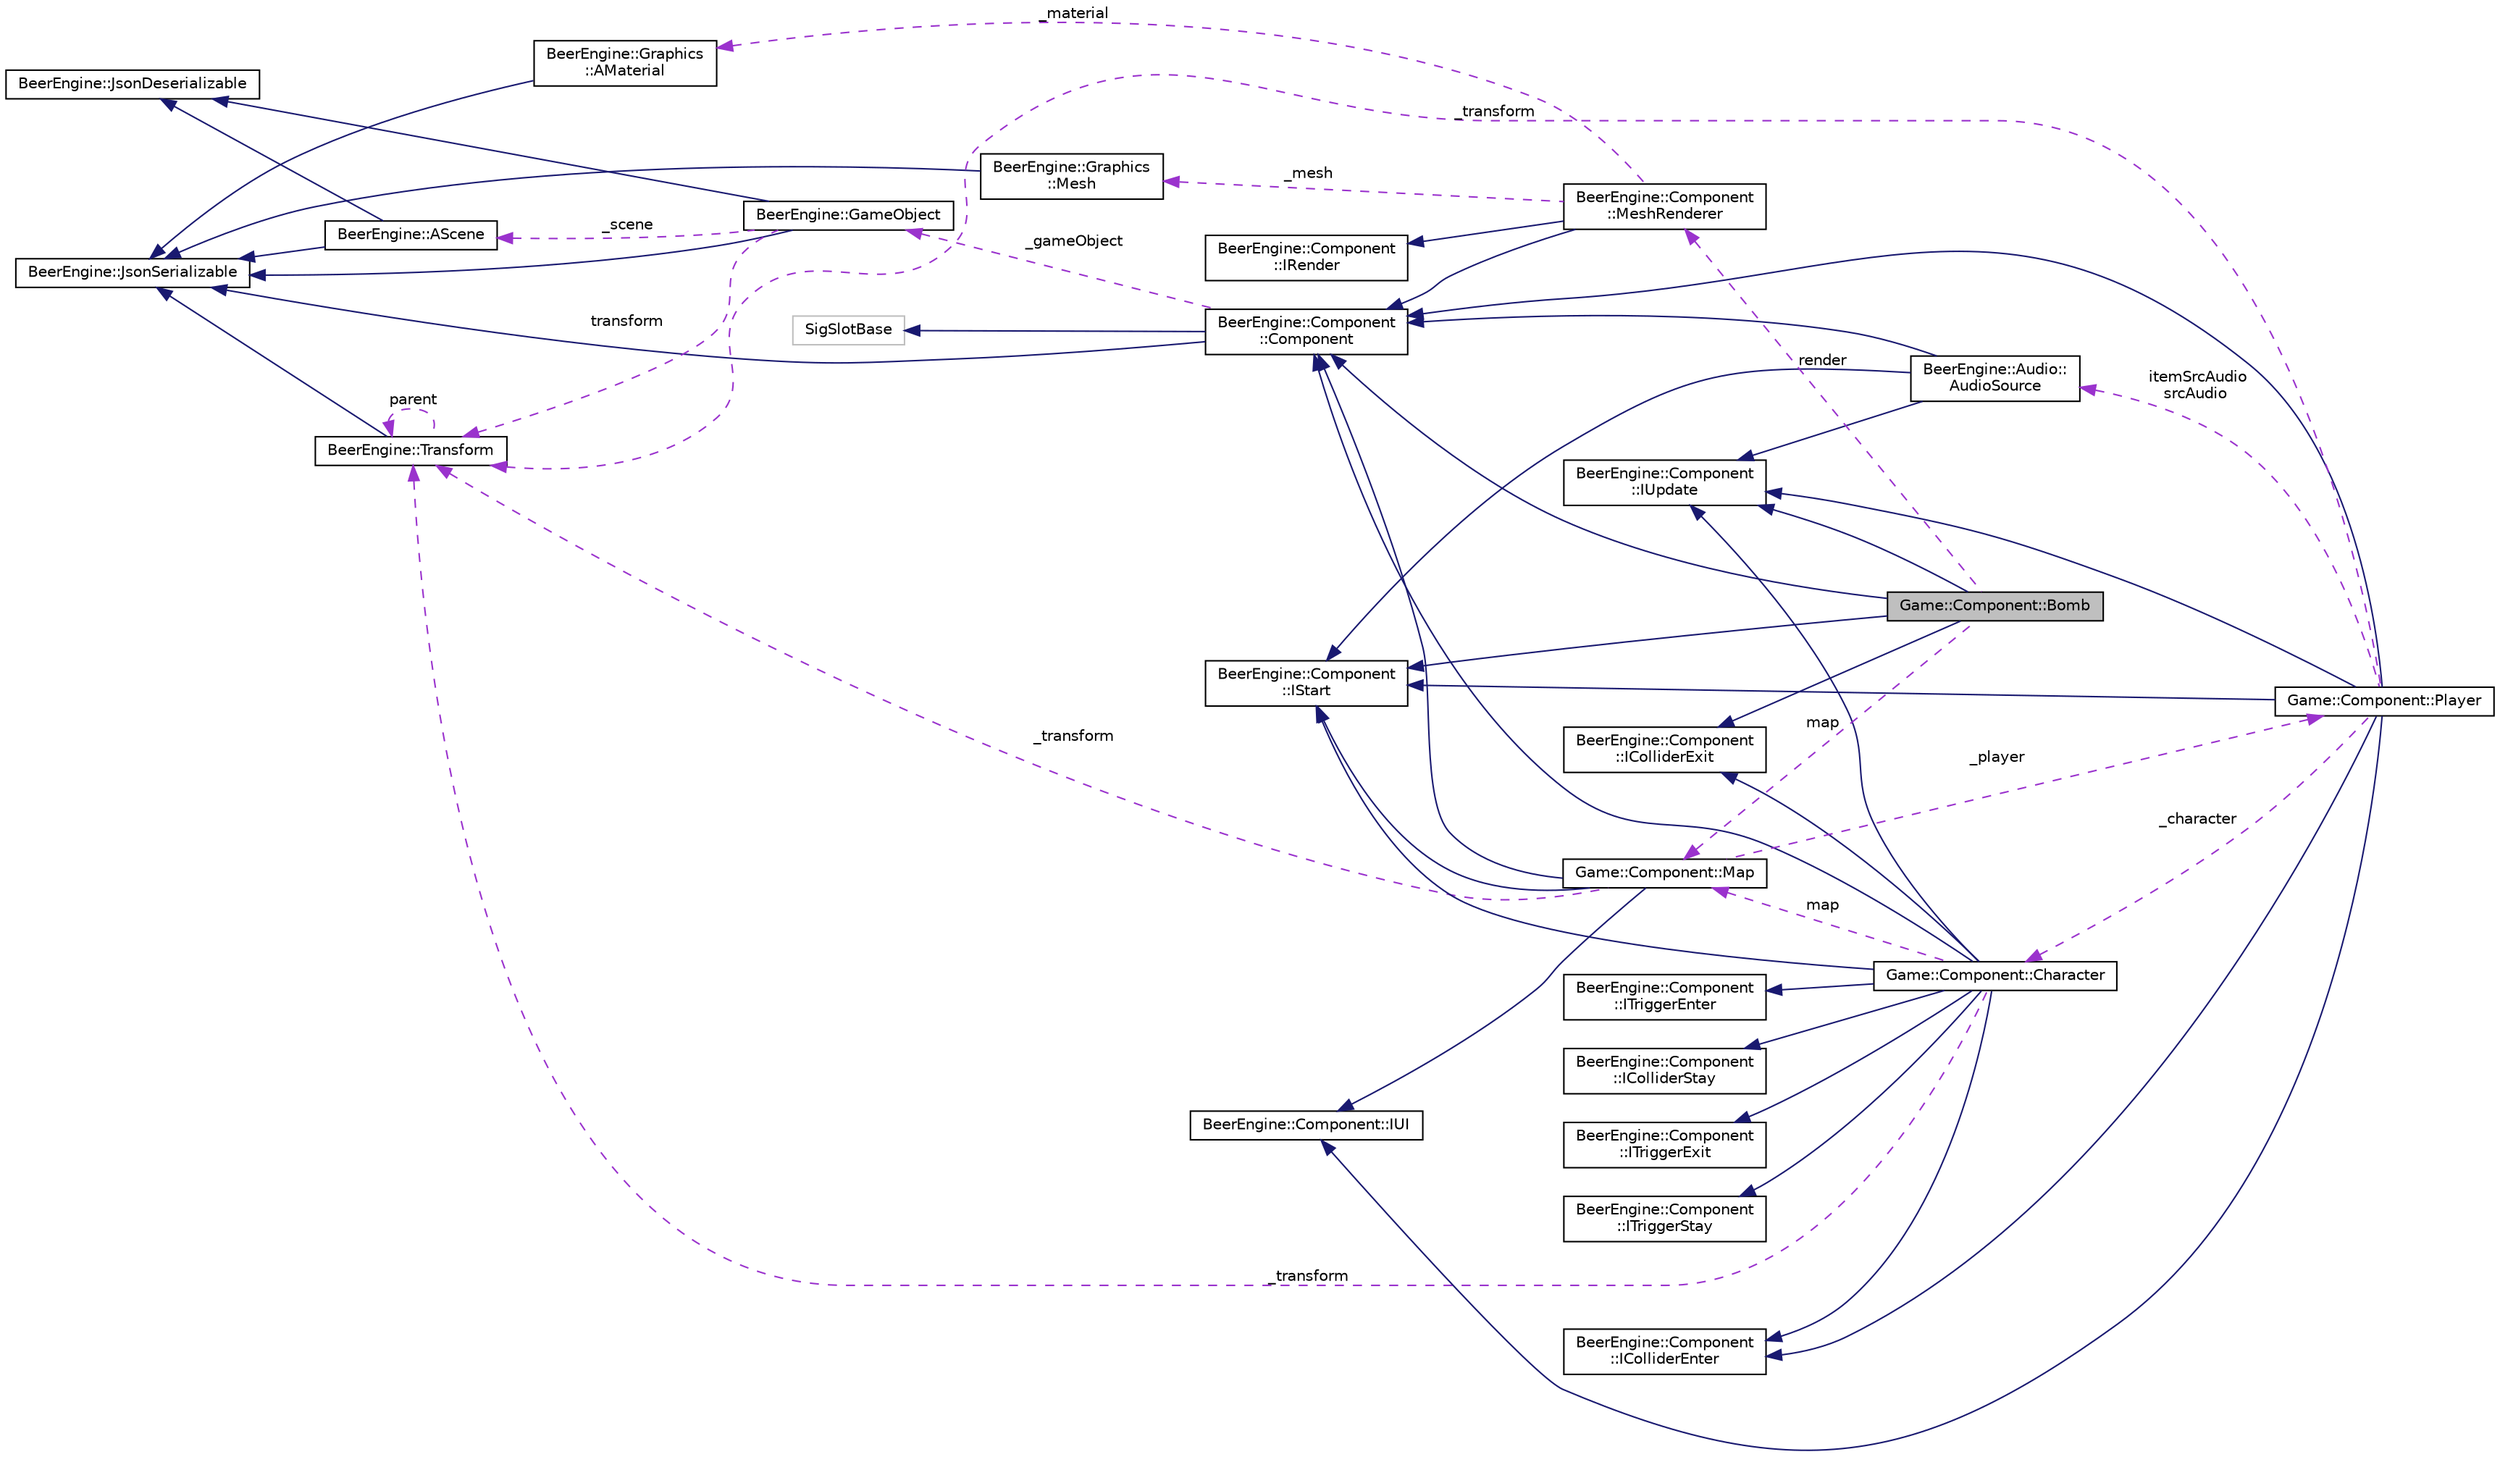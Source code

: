 digraph "Game::Component::Bomb"
{
  edge [fontname="Helvetica",fontsize="10",labelfontname="Helvetica",labelfontsize="10"];
  node [fontname="Helvetica",fontsize="10",shape=record];
  rankdir="LR";
  Node7 [label="Game::Component::Bomb",height=0.2,width=0.4,color="black", fillcolor="grey75", style="filled", fontcolor="black"];
  Node8 -> Node7 [dir="back",color="midnightblue",fontsize="10",style="solid"];
  Node8 [label="BeerEngine::Component\l::Component",height=0.2,width=0.4,color="black", fillcolor="white", style="filled",URL="$class_beer_engine_1_1_component_1_1_component.html"];
  Node9 -> Node8 [dir="back",color="midnightblue",fontsize="10",style="solid"];
  Node9 [label="BeerEngine::JsonSerializable",height=0.2,width=0.4,color="black", fillcolor="white", style="filled",URL="$class_beer_engine_1_1_json_serializable.html"];
  Node10 -> Node8 [dir="back",color="midnightblue",fontsize="10",style="solid"];
  Node10 [label="SigSlotBase",height=0.2,width=0.4,color="grey75", fillcolor="white", style="filled"];
  Node11 -> Node8 [dir="back",color="darkorchid3",fontsize="10",style="dashed",label=" _gameObject" ];
  Node11 [label="BeerEngine::GameObject",height=0.2,width=0.4,color="black", fillcolor="white", style="filled",URL="$class_beer_engine_1_1_game_object.html"];
  Node9 -> Node11 [dir="back",color="midnightblue",fontsize="10",style="solid"];
  Node12 -> Node11 [dir="back",color="midnightblue",fontsize="10",style="solid"];
  Node12 [label="BeerEngine::JsonDeserializable",height=0.2,width=0.4,color="black", fillcolor="white", style="filled",URL="$class_beer_engine_1_1_json_deserializable.html"];
  Node13 -> Node11 [dir="back",color="darkorchid3",fontsize="10",style="dashed",label=" transform" ];
  Node13 [label="BeerEngine::Transform",height=0.2,width=0.4,color="black", fillcolor="white", style="filled",URL="$class_beer_engine_1_1_transform.html",tooltip="classe representant la transformation d&#39;un object, position, rotation... "];
  Node9 -> Node13 [dir="back",color="midnightblue",fontsize="10",style="solid"];
  Node13 -> Node13 [dir="back",color="darkorchid3",fontsize="10",style="dashed",label=" parent" ];
  Node14 -> Node11 [dir="back",color="darkorchid3",fontsize="10",style="dashed",label=" _scene" ];
  Node14 [label="BeerEngine::AScene",height=0.2,width=0.4,color="black", fillcolor="white", style="filled",URL="$class_beer_engine_1_1_a_scene.html"];
  Node9 -> Node14 [dir="back",color="midnightblue",fontsize="10",style="solid"];
  Node12 -> Node14 [dir="back",color="midnightblue",fontsize="10",style="solid"];
  Node15 -> Node7 [dir="back",color="midnightblue",fontsize="10",style="solid"];
  Node15 [label="BeerEngine::Component\l::IStart",height=0.2,width=0.4,color="black", fillcolor="white", style="filled",URL="$class_beer_engine_1_1_component_1_1_i_start.html"];
  Node16 -> Node7 [dir="back",color="midnightblue",fontsize="10",style="solid"];
  Node16 [label="BeerEngine::Component\l::IUpdate",height=0.2,width=0.4,color="black", fillcolor="white", style="filled",URL="$class_beer_engine_1_1_component_1_1_i_update.html"];
  Node17 -> Node7 [dir="back",color="midnightblue",fontsize="10",style="solid"];
  Node17 [label="BeerEngine::Component\l::IColliderExit",height=0.2,width=0.4,color="black", fillcolor="white", style="filled",URL="$class_beer_engine_1_1_component_1_1_i_collider_exit.html"];
  Node18 -> Node7 [dir="back",color="darkorchid3",fontsize="10",style="dashed",label=" map" ];
  Node18 [label="Game::Component::Map",height=0.2,width=0.4,color="black", fillcolor="white", style="filled",URL="$class_game_1_1_component_1_1_map.html"];
  Node8 -> Node18 [dir="back",color="midnightblue",fontsize="10",style="solid"];
  Node15 -> Node18 [dir="back",color="midnightblue",fontsize="10",style="solid"];
  Node19 -> Node18 [dir="back",color="midnightblue",fontsize="10",style="solid"];
  Node19 [label="BeerEngine::Component::IUI",height=0.2,width=0.4,color="black", fillcolor="white", style="filled",URL="$class_beer_engine_1_1_component_1_1_i_u_i.html"];
  Node13 -> Node18 [dir="back",color="darkorchid3",fontsize="10",style="dashed",label=" _transform" ];
  Node20 -> Node18 [dir="back",color="darkorchid3",fontsize="10",style="dashed",label=" _player" ];
  Node20 [label="Game::Component::Player",height=0.2,width=0.4,color="black", fillcolor="white", style="filled",URL="$class_game_1_1_component_1_1_player.html"];
  Node8 -> Node20 [dir="back",color="midnightblue",fontsize="10",style="solid"];
  Node15 -> Node20 [dir="back",color="midnightblue",fontsize="10",style="solid"];
  Node16 -> Node20 [dir="back",color="midnightblue",fontsize="10",style="solid"];
  Node19 -> Node20 [dir="back",color="midnightblue",fontsize="10",style="solid"];
  Node21 -> Node20 [dir="back",color="midnightblue",fontsize="10",style="solid"];
  Node21 [label="BeerEngine::Component\l::IColliderEnter",height=0.2,width=0.4,color="black", fillcolor="white", style="filled",URL="$class_beer_engine_1_1_component_1_1_i_collider_enter.html"];
  Node22 -> Node20 [dir="back",color="darkorchid3",fontsize="10",style="dashed",label=" _character" ];
  Node22 [label="Game::Component::Character",height=0.2,width=0.4,color="black", fillcolor="white", style="filled",URL="$class_game_1_1_component_1_1_character.html"];
  Node8 -> Node22 [dir="back",color="midnightblue",fontsize="10",style="solid"];
  Node15 -> Node22 [dir="back",color="midnightblue",fontsize="10",style="solid"];
  Node16 -> Node22 [dir="back",color="midnightblue",fontsize="10",style="solid"];
  Node23 -> Node22 [dir="back",color="midnightblue",fontsize="10",style="solid"];
  Node23 [label="BeerEngine::Component\l::ITriggerStay",height=0.2,width=0.4,color="black", fillcolor="white", style="filled",URL="$class_beer_engine_1_1_component_1_1_i_trigger_stay.html"];
  Node24 -> Node22 [dir="back",color="midnightblue",fontsize="10",style="solid"];
  Node24 [label="BeerEngine::Component\l::ITriggerEnter",height=0.2,width=0.4,color="black", fillcolor="white", style="filled",URL="$class_beer_engine_1_1_component_1_1_i_trigger_enter.html"];
  Node25 -> Node22 [dir="back",color="midnightblue",fontsize="10",style="solid"];
  Node25 [label="BeerEngine::Component\l::ITriggerExit",height=0.2,width=0.4,color="black", fillcolor="white", style="filled",URL="$class_beer_engine_1_1_component_1_1_i_trigger_exit.html"];
  Node26 -> Node22 [dir="back",color="midnightblue",fontsize="10",style="solid"];
  Node26 [label="BeerEngine::Component\l::IColliderStay",height=0.2,width=0.4,color="black", fillcolor="white", style="filled",URL="$class_beer_engine_1_1_component_1_1_i_collider_stay.html"];
  Node21 -> Node22 [dir="back",color="midnightblue",fontsize="10",style="solid"];
  Node17 -> Node22 [dir="back",color="midnightblue",fontsize="10",style="solid"];
  Node13 -> Node22 [dir="back",color="darkorchid3",fontsize="10",style="dashed",label=" _transform" ];
  Node18 -> Node22 [dir="back",color="darkorchid3",fontsize="10",style="dashed",label=" map" ];
  Node13 -> Node20 [dir="back",color="darkorchid3",fontsize="10",style="dashed",label=" _transform" ];
  Node27 -> Node20 [dir="back",color="darkorchid3",fontsize="10",style="dashed",label=" itemSrcAudio\nsrcAudio" ];
  Node27 [label="BeerEngine::Audio::\lAudioSource",height=0.2,width=0.4,color="black", fillcolor="white", style="filled",URL="$class_beer_engine_1_1_audio_1_1_audio_source.html"];
  Node8 -> Node27 [dir="back",color="midnightblue",fontsize="10",style="solid"];
  Node15 -> Node27 [dir="back",color="midnightblue",fontsize="10",style="solid"];
  Node16 -> Node27 [dir="back",color="midnightblue",fontsize="10",style="solid"];
  Node28 -> Node7 [dir="back",color="darkorchid3",fontsize="10",style="dashed",label=" render" ];
  Node28 [label="BeerEngine::Component\l::MeshRenderer",height=0.2,width=0.4,color="black", fillcolor="white", style="filled",URL="$class_beer_engine_1_1_component_1_1_mesh_renderer.html"];
  Node8 -> Node28 [dir="back",color="midnightblue",fontsize="10",style="solid"];
  Node29 -> Node28 [dir="back",color="midnightblue",fontsize="10",style="solid"];
  Node29 [label="BeerEngine::Component\l::IRender",height=0.2,width=0.4,color="black", fillcolor="white", style="filled",URL="$class_beer_engine_1_1_component_1_1_i_render.html"];
  Node30 -> Node28 [dir="back",color="darkorchid3",fontsize="10",style="dashed",label=" _material" ];
  Node30 [label="BeerEngine::Graphics\l::AMaterial",height=0.2,width=0.4,color="black", fillcolor="white", style="filled",URL="$class_beer_engine_1_1_graphics_1_1_a_material.html"];
  Node9 -> Node30 [dir="back",color="midnightblue",fontsize="10",style="solid"];
  Node31 -> Node28 [dir="back",color="darkorchid3",fontsize="10",style="dashed",label=" _mesh" ];
  Node31 [label="BeerEngine::Graphics\l::Mesh",height=0.2,width=0.4,color="black", fillcolor="white", style="filled",URL="$class_beer_engine_1_1_graphics_1_1_mesh.html"];
  Node9 -> Node31 [dir="back",color="midnightblue",fontsize="10",style="solid"];
}
